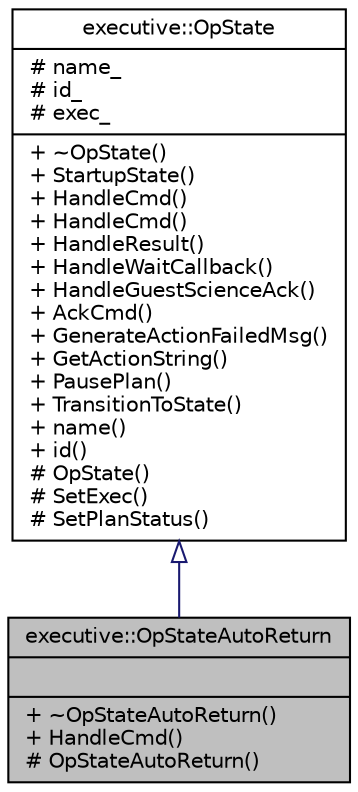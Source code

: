digraph "executive::OpStateAutoReturn"
{
 // LATEX_PDF_SIZE
  edge [fontname="Helvetica",fontsize="10",labelfontname="Helvetica",labelfontsize="10"];
  node [fontname="Helvetica",fontsize="10",shape=record];
  Node1 [label="{executive::OpStateAutoReturn\n||+ ~OpStateAutoReturn()\l+ HandleCmd()\l# OpStateAutoReturn()\l}",height=0.2,width=0.4,color="black", fillcolor="grey75", style="filled", fontcolor="black",tooltip=" "];
  Node2 -> Node1 [dir="back",color="midnightblue",fontsize="10",style="solid",arrowtail="onormal",fontname="Helvetica"];
  Node2 [label="{executive::OpState\n|# name_\l# id_\l# exec_\l|+ ~OpState()\l+ StartupState()\l+ HandleCmd()\l+ HandleCmd()\l+ HandleResult()\l+ HandleWaitCallback()\l+ HandleGuestScienceAck()\l+ AckCmd()\l+ GenerateActionFailedMsg()\l+ GetActionString()\l+ PausePlan()\l+ TransitionToState()\l+ name()\l+ id()\l# OpState()\l# SetExec()\l# SetPlanStatus()\l}",height=0.2,width=0.4,color="black", fillcolor="white", style="filled",URL="$classexecutive_1_1OpState.html",tooltip=" "];
}
